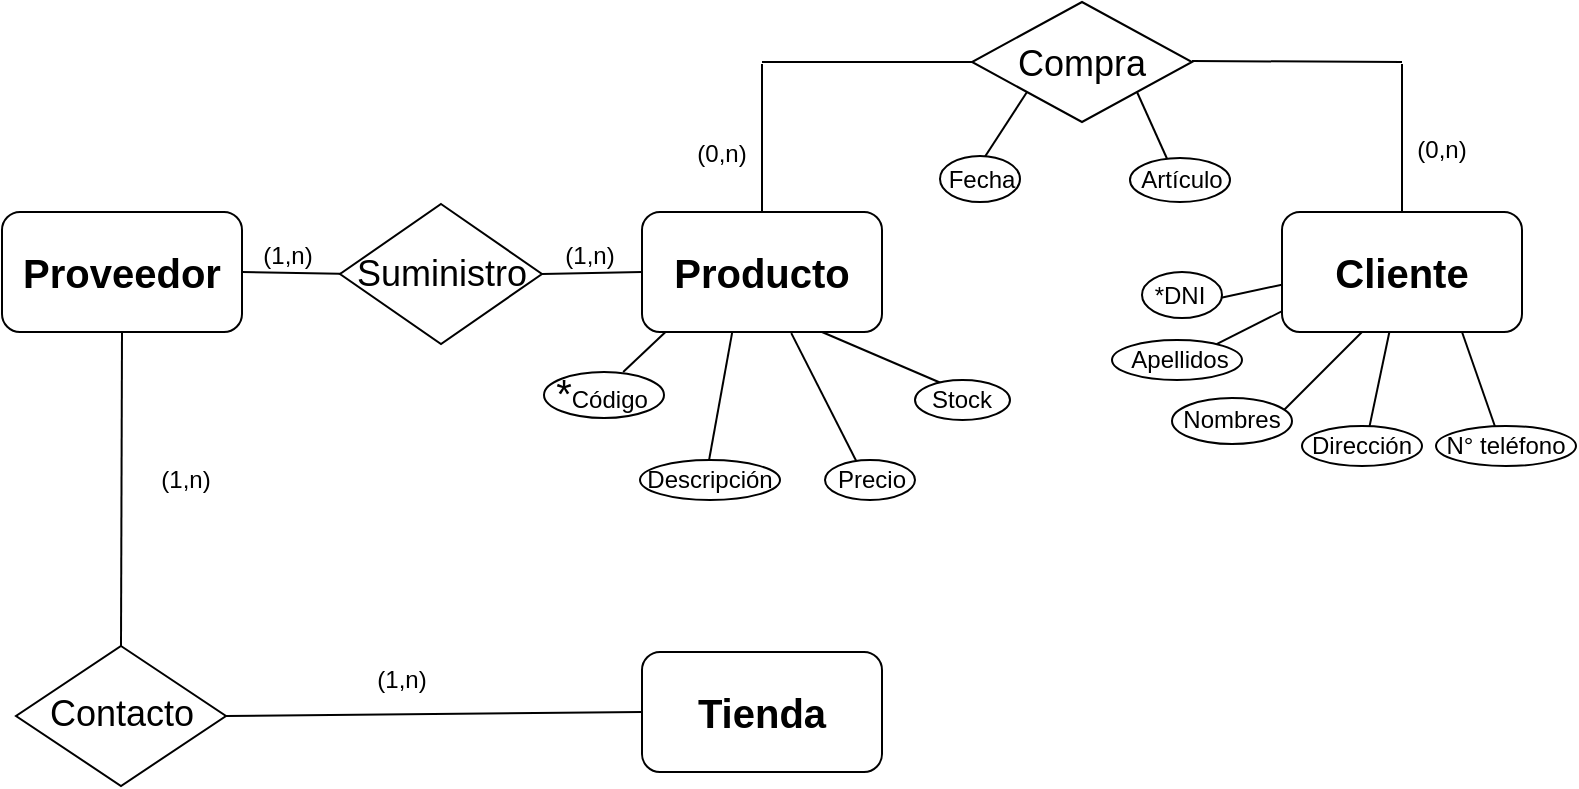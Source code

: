 <mxfile version="13.3.5" type="device"><diagram id="88o4h9iMeRdEwUcMYMd4" name="Page-1"><mxGraphModel dx="1021" dy="541" grid="1" gridSize="10" guides="1" tooltips="1" connect="1" arrows="1" fold="1" page="1" pageScale="1" pageWidth="827" pageHeight="1169" math="0" shadow="0"><root><mxCell id="0"/><mxCell id="1" parent="0"/><mxCell id="XGfr2H_QtKmSu2yfwCOy-72" value="" style="endArrow=none;html=1;fontSize=20;entryX=0.75;entryY=1;entryDx=0;entryDy=0;exitX=0.5;exitY=1;exitDx=0;exitDy=0;" edge="1" parent="1" source="XGfr2H_QtKmSu2yfwCOy-61" target="XGfr2H_QtKmSu2yfwCOy-3"><mxGeometry width="50" height="50" relative="1" as="geometry"><mxPoint x="680" y="270" as="sourcePoint"/><mxPoint x="730" y="220" as="targetPoint"/></mxGeometry></mxCell><mxCell id="XGfr2H_QtKmSu2yfwCOy-71" value="" style="endArrow=none;html=1;fontSize=20;exitX=0.529;exitY=0.829;exitDx=0;exitDy=0;exitPerimeter=0;" edge="1" parent="1" source="XGfr2H_QtKmSu2yfwCOy-62" target="XGfr2H_QtKmSu2yfwCOy-3"><mxGeometry width="50" height="50" relative="1" as="geometry"><mxPoint x="680" y="270" as="sourcePoint"/><mxPoint x="730" y="220" as="targetPoint"/></mxGeometry></mxCell><mxCell id="XGfr2H_QtKmSu2yfwCOy-70" value="" style="endArrow=none;html=1;fontSize=20;exitX=0.432;exitY=0.836;exitDx=0;exitDy=0;exitPerimeter=0;" edge="1" parent="1" source="XGfr2H_QtKmSu2yfwCOy-60"><mxGeometry width="50" height="50" relative="1" as="geometry"><mxPoint x="649" y="260" as="sourcePoint"/><mxPoint x="699" y="210" as="targetPoint"/></mxGeometry></mxCell><mxCell id="XGfr2H_QtKmSu2yfwCOy-69" value="" style="endArrow=none;html=1;fontSize=20;" edge="1" parent="1"><mxGeometry width="50" height="50" relative="1" as="geometry"><mxPoint x="680" y="270" as="sourcePoint"/><mxPoint x="730" y="220" as="targetPoint"/></mxGeometry></mxCell><mxCell id="XGfr2H_QtKmSu2yfwCOy-68" value="" style="endArrow=none;html=1;fontSize=20;entryX=0.029;entryY=0.593;entryDx=0;entryDy=0;entryPerimeter=0;exitX=1;exitY=0.75;exitDx=0;exitDy=0;" edge="1" parent="1" source="XGfr2H_QtKmSu2yfwCOy-58" target="XGfr2H_QtKmSu2yfwCOy-3"><mxGeometry width="50" height="50" relative="1" as="geometry"><mxPoint x="680" y="270" as="sourcePoint"/><mxPoint x="730" y="220" as="targetPoint"/></mxGeometry></mxCell><mxCell id="XGfr2H_QtKmSu2yfwCOy-67" value="" style="ellipse;whiteSpace=wrap;html=1;fontSize=20;" vertex="1" parent="1"><mxGeometry x="757" y="277" width="70" height="20" as="geometry"/></mxCell><mxCell id="XGfr2H_QtKmSu2yfwCOy-66" value="" style="ellipse;whiteSpace=wrap;html=1;fontSize=20;" vertex="1" parent="1"><mxGeometry x="690" y="277" width="60" height="20" as="geometry"/></mxCell><mxCell id="XGfr2H_QtKmSu2yfwCOy-65" value="" style="ellipse;whiteSpace=wrap;html=1;fontSize=20;" vertex="1" parent="1"><mxGeometry x="625" y="263" width="60" height="23" as="geometry"/></mxCell><mxCell id="XGfr2H_QtKmSu2yfwCOy-64" value="" style="ellipse;whiteSpace=wrap;html=1;fontSize=20;" vertex="1" parent="1"><mxGeometry x="595" y="234" width="65" height="20" as="geometry"/></mxCell><mxCell id="XGfr2H_QtKmSu2yfwCOy-63" value="" style="ellipse;whiteSpace=wrap;html=1;fontSize=20;" vertex="1" parent="1"><mxGeometry x="610" y="200" width="40" height="23" as="geometry"/></mxCell><mxCell id="XGfr2H_QtKmSu2yfwCOy-57" value="" style="endArrow=none;html=1;fontSize=20;entryX=0.11;entryY=0.977;entryDx=0;entryDy=0;entryPerimeter=0;" edge="1" parent="1" source="XGfr2H_QtKmSu2yfwCOy-45" target="XGfr2H_QtKmSu2yfwCOy-2"><mxGeometry width="50" height="50" relative="1" as="geometry"><mxPoint x="450" y="280" as="sourcePoint"/><mxPoint x="500" y="230" as="targetPoint"/></mxGeometry></mxCell><mxCell id="XGfr2H_QtKmSu2yfwCOy-56" value="" style="endArrow=none;html=1;fontSize=20;entryX=0.376;entryY=1.001;entryDx=0;entryDy=0;entryPerimeter=0;exitX=0.42;exitY=0.955;exitDx=0;exitDy=0;exitPerimeter=0;" edge="1" parent="1" source="XGfr2H_QtKmSu2yfwCOy-46" target="XGfr2H_QtKmSu2yfwCOy-2"><mxGeometry width="50" height="50" relative="1" as="geometry"><mxPoint x="450" y="280" as="sourcePoint"/><mxPoint x="500" y="230" as="targetPoint"/></mxGeometry></mxCell><mxCell id="XGfr2H_QtKmSu2yfwCOy-55" value="" style="endArrow=none;html=1;fontSize=20;entryX=0.622;entryY=1.009;entryDx=0;entryDy=0;entryPerimeter=0;exitX=0.5;exitY=1;exitDx=0;exitDy=0;" edge="1" parent="1" source="XGfr2H_QtKmSu2yfwCOy-47" target="XGfr2H_QtKmSu2yfwCOy-2"><mxGeometry width="50" height="50" relative="1" as="geometry"><mxPoint x="450" y="280" as="sourcePoint"/><mxPoint x="500" y="230" as="targetPoint"/></mxGeometry></mxCell><mxCell id="XGfr2H_QtKmSu2yfwCOy-54" value="" style="endArrow=none;html=1;fontSize=20;entryX=0.75;entryY=1;entryDx=0;entryDy=0;exitX=0.5;exitY=0.5;exitDx=0;exitDy=0;exitPerimeter=0;" edge="1" parent="1" source="XGfr2H_QtKmSu2yfwCOy-48" target="XGfr2H_QtKmSu2yfwCOy-2"><mxGeometry width="50" height="50" relative="1" as="geometry"><mxPoint x="450" y="280" as="sourcePoint"/><mxPoint x="500" y="230" as="targetPoint"/></mxGeometry></mxCell><mxCell id="XGfr2H_QtKmSu2yfwCOy-53" value="" style="ellipse;whiteSpace=wrap;html=1;fontSize=20;" vertex="1" parent="1"><mxGeometry x="451.5" y="294" width="45" height="20" as="geometry"/></mxCell><mxCell id="XGfr2H_QtKmSu2yfwCOy-52" value="" style="ellipse;whiteSpace=wrap;html=1;fontSize=20;" vertex="1" parent="1"><mxGeometry x="359" y="294" width="70" height="20" as="geometry"/></mxCell><mxCell id="XGfr2H_QtKmSu2yfwCOy-51" value="" style="ellipse;whiteSpace=wrap;html=1;fontSize=20;" vertex="1" parent="1"><mxGeometry x="311" y="250" width="60" height="23" as="geometry"/></mxCell><mxCell id="XGfr2H_QtKmSu2yfwCOy-50" value="" style="ellipse;whiteSpace=wrap;html=1;fontSize=20;" vertex="1" parent="1"><mxGeometry x="496.5" y="254" width="47.5" height="20" as="geometry"/></mxCell><mxCell id="XGfr2H_QtKmSu2yfwCOy-38" value="" style="endArrow=none;html=1;fontSize=20;exitX=1;exitY=0.5;exitDx=0;exitDy=0;entryX=0.069;entryY=0.5;entryDx=0;entryDy=0;entryPerimeter=0;" edge="1" parent="1" source="XGfr2H_QtKmSu2yfwCOy-6" target="XGfr2H_QtKmSu2yfwCOy-36"><mxGeometry width="50" height="50" relative="1" as="geometry"><mxPoint x="380" y="330" as="sourcePoint"/><mxPoint x="430" y="280" as="targetPoint"/></mxGeometry></mxCell><mxCell id="XGfr2H_QtKmSu2yfwCOy-37" value="" style="endArrow=none;html=1;fontSize=20;entryX=0;entryY=0.5;entryDx=0;entryDy=0;exitX=1;exitY=0.5;exitDx=0;exitDy=0;" edge="1" parent="1" source="XGfr2H_QtKmSu2yfwCOy-36" target="XGfr2H_QtKmSu2yfwCOy-2"><mxGeometry width="50" height="50" relative="1" as="geometry"><mxPoint x="310" y="200" as="sourcePoint"/><mxPoint x="430" y="280" as="targetPoint"/></mxGeometry></mxCell><mxCell id="XGfr2H_QtKmSu2yfwCOy-36" value="" style="rhombus;whiteSpace=wrap;html=1;fontSize=20;" vertex="1" parent="1"><mxGeometry x="209" y="166" width="101" height="70" as="geometry"/></mxCell><mxCell id="XGfr2H_QtKmSu2yfwCOy-26" value="" style="rhombus;whiteSpace=wrap;html=1;fontSize=20;" vertex="1" parent="1"><mxGeometry x="47" y="387" width="105" height="70" as="geometry"/></mxCell><mxCell id="XGfr2H_QtKmSu2yfwCOy-24" value="" style="rounded=1;whiteSpace=wrap;html=1;fontSize=20;" vertex="1" parent="1"><mxGeometry x="360" y="390" width="120" height="60" as="geometry"/></mxCell><mxCell id="XGfr2H_QtKmSu2yfwCOy-23" value="" style="endArrow=none;html=1;fontSize=20;entryX=1;entryY=1;entryDx=0;entryDy=0;exitX=0.5;exitY=1;exitDx=0;exitDy=0;" edge="1" parent="1" source="XGfr2H_QtKmSu2yfwCOy-19" target="XGfr2H_QtKmSu2yfwCOy-9"><mxGeometry width="50" height="50" relative="1" as="geometry"><mxPoint x="580" y="250" as="sourcePoint"/><mxPoint x="630" y="200" as="targetPoint"/></mxGeometry></mxCell><mxCell id="XGfr2H_QtKmSu2yfwCOy-22" value="" style="endArrow=none;html=1;fontSize=20;entryX=0;entryY=1;entryDx=0;entryDy=0;exitX=0.25;exitY=1;exitDx=0;exitDy=0;" edge="1" parent="1" source="XGfr2H_QtKmSu2yfwCOy-17" target="XGfr2H_QtKmSu2yfwCOy-9"><mxGeometry width="50" height="50" relative="1" as="geometry"><mxPoint x="390" y="210" as="sourcePoint"/><mxPoint x="440" y="160" as="targetPoint"/></mxGeometry></mxCell><mxCell id="XGfr2H_QtKmSu2yfwCOy-21" value="" style="ellipse;whiteSpace=wrap;html=1;fontSize=20;" vertex="1" parent="1"><mxGeometry x="509" y="142" width="40" height="23" as="geometry"/></mxCell><mxCell id="XGfr2H_QtKmSu2yfwCOy-20" value="" style="ellipse;whiteSpace=wrap;html=1;fontSize=20;" vertex="1" parent="1"><mxGeometry x="604" y="143" width="50" height="22" as="geometry"/></mxCell><mxCell id="XGfr2H_QtKmSu2yfwCOy-15" value="" style="endArrow=none;html=1;fontSize=20;exitX=0.5;exitY=0;exitDx=0;exitDy=0;" edge="1" parent="1"><mxGeometry width="50" height="50" relative="1" as="geometry"><mxPoint x="420" y="176" as="sourcePoint"/><mxPoint x="420" y="96" as="targetPoint"/></mxGeometry></mxCell><mxCell id="XGfr2H_QtKmSu2yfwCOy-2" value="" style="rounded=1;whiteSpace=wrap;html=1;" vertex="1" parent="1"><mxGeometry x="360" y="170" width="120" height="60" as="geometry"/></mxCell><mxCell id="XGfr2H_QtKmSu2yfwCOy-1" value="Producto" style="text;html=1;strokeColor=none;fillColor=none;align=center;verticalAlign=middle;whiteSpace=wrap;rounded=0;fontSize=20;fontStyle=1" vertex="1" parent="1"><mxGeometry x="385" y="190" width="70" height="20" as="geometry"/></mxCell><mxCell id="XGfr2H_QtKmSu2yfwCOy-3" value="" style="rounded=1;whiteSpace=wrap;html=1;" vertex="1" parent="1"><mxGeometry x="680" y="170" width="120" height="60" as="geometry"/></mxCell><mxCell id="XGfr2H_QtKmSu2yfwCOy-4" value="Cliente" style="text;html=1;strokeColor=none;fillColor=none;align=center;verticalAlign=middle;whiteSpace=wrap;rounded=0;fontSize=20;fontStyle=1" vertex="1" parent="1"><mxGeometry x="720" y="190" width="40" height="20" as="geometry"/></mxCell><mxCell id="XGfr2H_QtKmSu2yfwCOy-6" value="" style="rounded=1;whiteSpace=wrap;html=1;fontSize=20;" vertex="1" parent="1"><mxGeometry x="40" y="170" width="120" height="60" as="geometry"/></mxCell><mxCell id="XGfr2H_QtKmSu2yfwCOy-7" value="Proveedor" style="text;html=1;strokeColor=none;fillColor=none;align=center;verticalAlign=middle;whiteSpace=wrap;rounded=0;fontSize=20;fontStyle=1" vertex="1" parent="1"><mxGeometry x="80" y="190" width="40" height="20" as="geometry"/></mxCell><mxCell id="XGfr2H_QtKmSu2yfwCOy-9" value="" style="rhombus;whiteSpace=wrap;html=1;fontSize=20;" vertex="1" parent="1"><mxGeometry x="525" y="65" width="110" height="60" as="geometry"/></mxCell><mxCell id="XGfr2H_QtKmSu2yfwCOy-8" value="&lt;font style=&quot;font-size: 18px&quot;&gt;Compra&lt;/font&gt;" style="text;html=1;strokeColor=none;fillColor=none;align=center;verticalAlign=middle;whiteSpace=wrap;rounded=0;fontSize=20;" vertex="1" parent="1"><mxGeometry x="560" y="85" width="40" height="20" as="geometry"/></mxCell><mxCell id="XGfr2H_QtKmSu2yfwCOy-12" value="" style="endArrow=none;html=1;fontSize=20;" edge="1" parent="1"><mxGeometry width="50" height="50" relative="1" as="geometry"><mxPoint x="635" y="94.5" as="sourcePoint"/><mxPoint x="740" y="95" as="targetPoint"/></mxGeometry></mxCell><mxCell id="XGfr2H_QtKmSu2yfwCOy-13" value="" style="endArrow=none;html=1;fontSize=20;exitX=0.5;exitY=0;exitDx=0;exitDy=0;" edge="1" parent="1" source="XGfr2H_QtKmSu2yfwCOy-3"><mxGeometry width="50" height="50" relative="1" as="geometry"><mxPoint x="740" y="156" as="sourcePoint"/><mxPoint x="740" y="96" as="targetPoint"/></mxGeometry></mxCell><mxCell id="XGfr2H_QtKmSu2yfwCOy-14" value="" style="endArrow=none;html=1;fontSize=20;entryX=0;entryY=0.5;entryDx=0;entryDy=0;" edge="1" parent="1" target="XGfr2H_QtKmSu2yfwCOy-9"><mxGeometry width="50" height="50" relative="1" as="geometry"><mxPoint x="420" y="95" as="sourcePoint"/><mxPoint x="414" y="90" as="targetPoint"/></mxGeometry></mxCell><mxCell id="XGfr2H_QtKmSu2yfwCOy-16" value="&lt;b&gt;Tienda&lt;/b&gt;" style="text;html=1;strokeColor=none;fillColor=none;align=center;verticalAlign=middle;whiteSpace=wrap;rounded=0;fontSize=20;" vertex="1" parent="1"><mxGeometry x="400" y="410" width="40" height="20" as="geometry"/></mxCell><mxCell id="XGfr2H_QtKmSu2yfwCOy-17" value="&lt;font style=&quot;font-size: 12px&quot;&gt;Fecha&lt;/font&gt;" style="text;html=1;strokeColor=none;fillColor=none;align=center;verticalAlign=middle;whiteSpace=wrap;rounded=0;fontSize=20;" vertex="1" parent="1"><mxGeometry x="510" y="140" width="40" height="20" as="geometry"/></mxCell><mxCell id="XGfr2H_QtKmSu2yfwCOy-19" value="&lt;font style=&quot;font-size: 12px&quot;&gt;Artículo&lt;/font&gt;" style="text;html=1;strokeColor=none;fillColor=none;align=center;verticalAlign=middle;whiteSpace=wrap;rounded=0;fontSize=20;" vertex="1" parent="1"><mxGeometry x="610" y="140" width="40" height="20" as="geometry"/></mxCell><mxCell id="XGfr2H_QtKmSu2yfwCOy-25" value="&lt;font style=&quot;font-size: 18px&quot;&gt;Contacto&lt;/font&gt;" style="text;html=1;strokeColor=none;fillColor=none;align=center;verticalAlign=middle;whiteSpace=wrap;rounded=0;fontSize=20;" vertex="1" parent="1"><mxGeometry x="80" y="410" width="40" height="20" as="geometry"/></mxCell><mxCell id="XGfr2H_QtKmSu2yfwCOy-30" value="" style="endArrow=none;html=1;fontSize=20;exitX=1;exitY=0.5;exitDx=0;exitDy=0;entryX=0;entryY=0.5;entryDx=0;entryDy=0;" edge="1" parent="1" source="XGfr2H_QtKmSu2yfwCOy-26" target="XGfr2H_QtKmSu2yfwCOy-24"><mxGeometry width="50" height="50" relative="1" as="geometry"><mxPoint x="380" y="330" as="sourcePoint"/><mxPoint x="430" y="280" as="targetPoint"/></mxGeometry></mxCell><mxCell id="XGfr2H_QtKmSu2yfwCOy-31" value="" style="endArrow=none;html=1;fontSize=20;exitX=0.5;exitY=0;exitDx=0;exitDy=0;entryX=0.5;entryY=1;entryDx=0;entryDy=0;" edge="1" parent="1" source="XGfr2H_QtKmSu2yfwCOy-26" target="XGfr2H_QtKmSu2yfwCOy-6"><mxGeometry width="50" height="50" relative="1" as="geometry"><mxPoint x="380" y="330" as="sourcePoint"/><mxPoint x="430" y="280" as="targetPoint"/></mxGeometry></mxCell><mxCell id="XGfr2H_QtKmSu2yfwCOy-32" value="&lt;font style=&quot;font-size: 12px&quot;&gt;(0,n)&lt;/font&gt;" style="text;html=1;strokeColor=none;fillColor=none;align=center;verticalAlign=middle;whiteSpace=wrap;rounded=0;fontSize=20;" vertex="1" parent="1"><mxGeometry x="740" y="125" width="40" height="20" as="geometry"/></mxCell><mxCell id="XGfr2H_QtKmSu2yfwCOy-33" value="&lt;font style=&quot;font-size: 12px&quot;&gt;(0,n)&lt;/font&gt;" style="text;html=1;strokeColor=none;fillColor=none;align=center;verticalAlign=middle;whiteSpace=wrap;rounded=0;fontSize=20;" vertex="1" parent="1"><mxGeometry x="380" y="127" width="40" height="20" as="geometry"/></mxCell><mxCell id="XGfr2H_QtKmSu2yfwCOy-34" value="&lt;font style=&quot;font-size: 18px&quot;&gt;Suministro&lt;/font&gt;" style="text;html=1;strokeColor=none;fillColor=none;align=center;verticalAlign=middle;whiteSpace=wrap;rounded=0;fontSize=20;" vertex="1" parent="1"><mxGeometry x="240" y="190" width="40" height="20" as="geometry"/></mxCell><mxCell id="XGfr2H_QtKmSu2yfwCOy-39" value="&lt;font style=&quot;font-size: 12px&quot;&gt;(1,n)&lt;/font&gt;" style="text;html=1;strokeColor=none;fillColor=none;align=center;verticalAlign=middle;whiteSpace=wrap;rounded=0;fontSize=20;" vertex="1" parent="1"><mxGeometry x="314" y="178" width="40" height="20" as="geometry"/></mxCell><mxCell id="XGfr2H_QtKmSu2yfwCOy-40" value="&lt;font style=&quot;font-size: 12px&quot;&gt;(1,n)&lt;/font&gt;" style="text;html=1;strokeColor=none;fillColor=none;align=center;verticalAlign=middle;whiteSpace=wrap;rounded=0;fontSize=20;" vertex="1" parent="1"><mxGeometry x="163" y="178" width="40" height="20" as="geometry"/></mxCell><mxCell id="XGfr2H_QtKmSu2yfwCOy-43" value="&lt;font style=&quot;font-size: 12px&quot;&gt;(1,n)&lt;/font&gt;" style="text;html=1;strokeColor=none;fillColor=none;align=center;verticalAlign=middle;whiteSpace=wrap;rounded=0;fontSize=20;" vertex="1" parent="1"><mxGeometry x="220" y="390" width="40" height="20" as="geometry"/></mxCell><mxCell id="XGfr2H_QtKmSu2yfwCOy-44" value="&lt;font style=&quot;font-size: 12px&quot;&gt;(1,n)&lt;/font&gt;" style="text;html=1;strokeColor=none;fillColor=none;align=center;verticalAlign=middle;whiteSpace=wrap;rounded=0;fontSize=20;" vertex="1" parent="1"><mxGeometry x="112" y="290" width="40" height="20" as="geometry"/></mxCell><mxCell id="XGfr2H_QtKmSu2yfwCOy-45" value="*&lt;font style=&quot;font-size: 12px&quot;&gt;Código&lt;/font&gt;" style="text;html=1;strokeColor=none;fillColor=none;align=center;verticalAlign=middle;whiteSpace=wrap;rounded=0;fontSize=20;" vertex="1" parent="1"><mxGeometry x="320" y="250" width="40" height="20" as="geometry"/></mxCell><mxCell id="XGfr2H_QtKmSu2yfwCOy-46" value="&lt;font style=&quot;font-size: 12px&quot;&gt;Descripción&lt;/font&gt;" style="text;html=1;strokeColor=none;fillColor=none;align=center;verticalAlign=middle;whiteSpace=wrap;rounded=0;fontSize=20;" vertex="1" parent="1"><mxGeometry x="374" y="290" width="40" height="20" as="geometry"/></mxCell><mxCell id="XGfr2H_QtKmSu2yfwCOy-47" value="&lt;font style=&quot;font-size: 12px&quot;&gt;Precio&lt;/font&gt;" style="text;html=1;strokeColor=none;fillColor=none;align=center;verticalAlign=middle;whiteSpace=wrap;rounded=0;fontSize=20;" vertex="1" parent="1"><mxGeometry x="455" y="290" width="40" height="20" as="geometry"/></mxCell><mxCell id="XGfr2H_QtKmSu2yfwCOy-48" value="&lt;font style=&quot;font-size: 12px&quot;&gt;Stock&lt;/font&gt;" style="text;html=1;strokeColor=none;fillColor=none;align=center;verticalAlign=middle;whiteSpace=wrap;rounded=0;fontSize=20;" vertex="1" parent="1"><mxGeometry x="500" y="250" width="40" height="20" as="geometry"/></mxCell><mxCell id="XGfr2H_QtKmSu2yfwCOy-58" value="&lt;font style=&quot;font-size: 12px&quot;&gt;*DNI&lt;/font&gt;" style="text;html=1;strokeColor=none;fillColor=none;align=center;verticalAlign=middle;whiteSpace=wrap;rounded=0;fontSize=20;" vertex="1" parent="1"><mxGeometry x="609" y="198" width="40" height="20" as="geometry"/></mxCell><mxCell id="XGfr2H_QtKmSu2yfwCOy-59" value="&lt;font style=&quot;font-size: 12px&quot;&gt;Nombres&lt;/font&gt;" style="text;html=1;strokeColor=none;fillColor=none;align=center;verticalAlign=middle;whiteSpace=wrap;rounded=0;fontSize=20;" vertex="1" parent="1"><mxGeometry x="635" y="260" width="40" height="20" as="geometry"/></mxCell><mxCell id="XGfr2H_QtKmSu2yfwCOy-60" value="&lt;font style=&quot;font-size: 12px&quot;&gt;Apellidos&lt;/font&gt;" style="text;html=1;strokeColor=none;fillColor=none;align=center;verticalAlign=middle;whiteSpace=wrap;rounded=0;fontSize=20;" vertex="1" parent="1"><mxGeometry x="609" y="230" width="40" height="20" as="geometry"/></mxCell><mxCell id="XGfr2H_QtKmSu2yfwCOy-61" value="&lt;font style=&quot;font-size: 12px&quot;&gt;N° teléfono&lt;/font&gt;" style="text;html=1;strokeColor=none;fillColor=none;align=center;verticalAlign=middle;whiteSpace=wrap;rounded=0;fontSize=20;" vertex="1" parent="1"><mxGeometry x="757" y="273" width="70" height="20" as="geometry"/></mxCell><mxCell id="XGfr2H_QtKmSu2yfwCOy-62" value="&lt;font style=&quot;font-size: 12px&quot;&gt;Dirección&lt;/font&gt;" style="text;html=1;strokeColor=none;fillColor=none;align=center;verticalAlign=middle;whiteSpace=wrap;rounded=0;fontSize=20;" vertex="1" parent="1"><mxGeometry x="700" y="273" width="40" height="20" as="geometry"/></mxCell></root></mxGraphModel></diagram></mxfile>